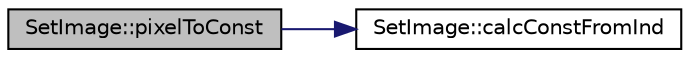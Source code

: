 digraph "SetImage::pixelToConst"
{
 // LATEX_PDF_SIZE
  edge [fontname="Helvetica",fontsize="10",labelfontname="Helvetica",labelfontsize="10"];
  node [fontname="Helvetica",fontsize="10",shape=record];
  rankdir="LR";
  Node1 [label="SetImage::pixelToConst",height=0.2,width=0.4,color="black", fillcolor="grey75", style="filled", fontcolor="black",tooltip=" "];
  Node1 -> Node2 [color="midnightblue",fontsize="10",style="solid",fontname="Helvetica"];
  Node2 [label="SetImage::calcConstFromInd",height=0.2,width=0.4,color="black", fillcolor="white", style="filled",URL="$class_set_image.html#a257841b62f5c84f327a05bdb0e57d663",tooltip="Updates the delta values for each axis."];
}
